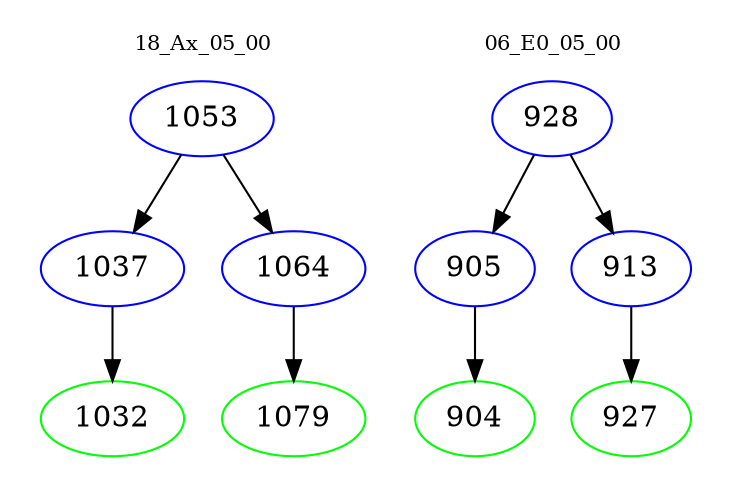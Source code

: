 digraph{
subgraph cluster_0 {
color = white
label = "18_Ax_05_00";
fontsize=10;
T0_1053 [label="1053", color="blue"]
T0_1053 -> T0_1037 [color="black"]
T0_1037 [label="1037", color="blue"]
T0_1037 -> T0_1032 [color="black"]
T0_1032 [label="1032", color="green"]
T0_1053 -> T0_1064 [color="black"]
T0_1064 [label="1064", color="blue"]
T0_1064 -> T0_1079 [color="black"]
T0_1079 [label="1079", color="green"]
}
subgraph cluster_1 {
color = white
label = "06_E0_05_00";
fontsize=10;
T1_928 [label="928", color="blue"]
T1_928 -> T1_905 [color="black"]
T1_905 [label="905", color="blue"]
T1_905 -> T1_904 [color="black"]
T1_904 [label="904", color="green"]
T1_928 -> T1_913 [color="black"]
T1_913 [label="913", color="blue"]
T1_913 -> T1_927 [color="black"]
T1_927 [label="927", color="green"]
}
}
